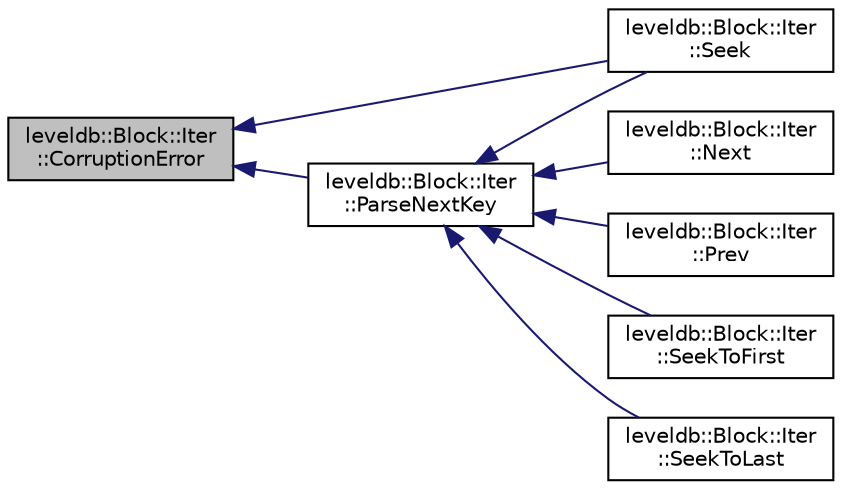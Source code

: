 digraph "leveldb::Block::Iter::CorruptionError"
{
  edge [fontname="Helvetica",fontsize="10",labelfontname="Helvetica",labelfontsize="10"];
  node [fontname="Helvetica",fontsize="10",shape=record];
  rankdir="LR";
  Node1 [label="leveldb::Block::Iter\l::CorruptionError",height=0.2,width=0.4,color="black", fillcolor="grey75", style="filled" fontcolor="black"];
  Node1 -> Node2 [dir="back",color="midnightblue",fontsize="10",style="solid"];
  Node2 [label="leveldb::Block::Iter\l::Seek",height=0.2,width=0.4,color="black", fillcolor="white", style="filled",URL="$classleveldb_1_1_block_1_1_iter.html#a3dcefc0609937b33c046ac7fafb52ad7"];
  Node1 -> Node3 [dir="back",color="midnightblue",fontsize="10",style="solid"];
  Node3 [label="leveldb::Block::Iter\l::ParseNextKey",height=0.2,width=0.4,color="black", fillcolor="white", style="filled",URL="$classleveldb_1_1_block_1_1_iter.html#abb8c89f7256e79148d942ddbc4351775"];
  Node3 -> Node4 [dir="back",color="midnightblue",fontsize="10",style="solid"];
  Node4 [label="leveldb::Block::Iter\l::Next",height=0.2,width=0.4,color="black", fillcolor="white", style="filled",URL="$classleveldb_1_1_block_1_1_iter.html#a27dacbefa903333a5ad003ccd3e424b6"];
  Node3 -> Node5 [dir="back",color="midnightblue",fontsize="10",style="solid"];
  Node5 [label="leveldb::Block::Iter\l::Prev",height=0.2,width=0.4,color="black", fillcolor="white", style="filled",URL="$classleveldb_1_1_block_1_1_iter.html#a096747ff77d5090579fe4cd4e464a3c9"];
  Node3 -> Node2 [dir="back",color="midnightblue",fontsize="10",style="solid"];
  Node3 -> Node6 [dir="back",color="midnightblue",fontsize="10",style="solid"];
  Node6 [label="leveldb::Block::Iter\l::SeekToFirst",height=0.2,width=0.4,color="black", fillcolor="white", style="filled",URL="$classleveldb_1_1_block_1_1_iter.html#aecc19bb6d8a219e7fb8e695fb5b57bd3"];
  Node3 -> Node7 [dir="back",color="midnightblue",fontsize="10",style="solid"];
  Node7 [label="leveldb::Block::Iter\l::SeekToLast",height=0.2,width=0.4,color="black", fillcolor="white", style="filled",URL="$classleveldb_1_1_block_1_1_iter.html#a3007d98d17a03138c629fc2b2eb56204"];
}
